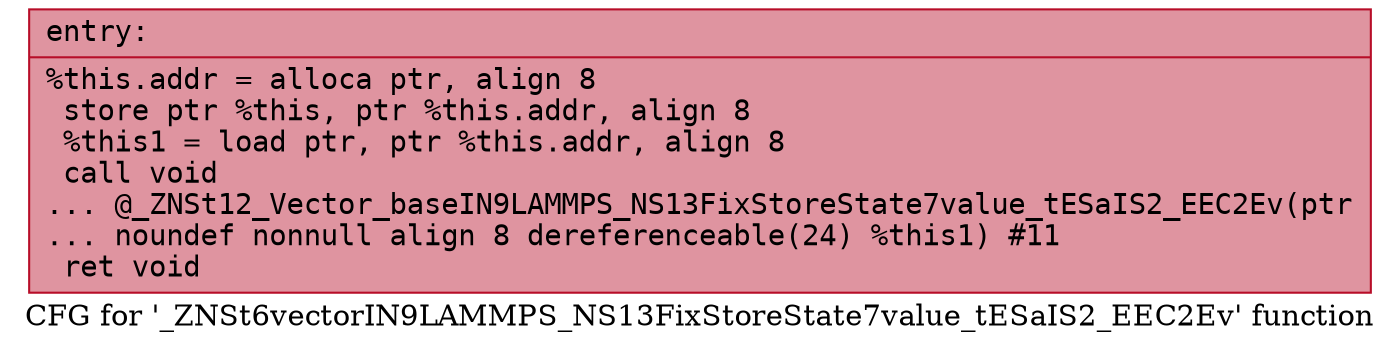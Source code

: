 digraph "CFG for '_ZNSt6vectorIN9LAMMPS_NS13FixStoreState7value_tESaIS2_EEC2Ev' function" {
	label="CFG for '_ZNSt6vectorIN9LAMMPS_NS13FixStoreState7value_tESaIS2_EEC2Ev' function";

	Node0x55b5648b33e0 [shape=record,color="#b70d28ff", style=filled, fillcolor="#b70d2870" fontname="Courier",label="{entry:\l|  %this.addr = alloca ptr, align 8\l  store ptr %this, ptr %this.addr, align 8\l  %this1 = load ptr, ptr %this.addr, align 8\l  call void\l... @_ZNSt12_Vector_baseIN9LAMMPS_NS13FixStoreState7value_tESaIS2_EEC2Ev(ptr\l... noundef nonnull align 8 dereferenceable(24) %this1) #11\l  ret void\l}"];
}
